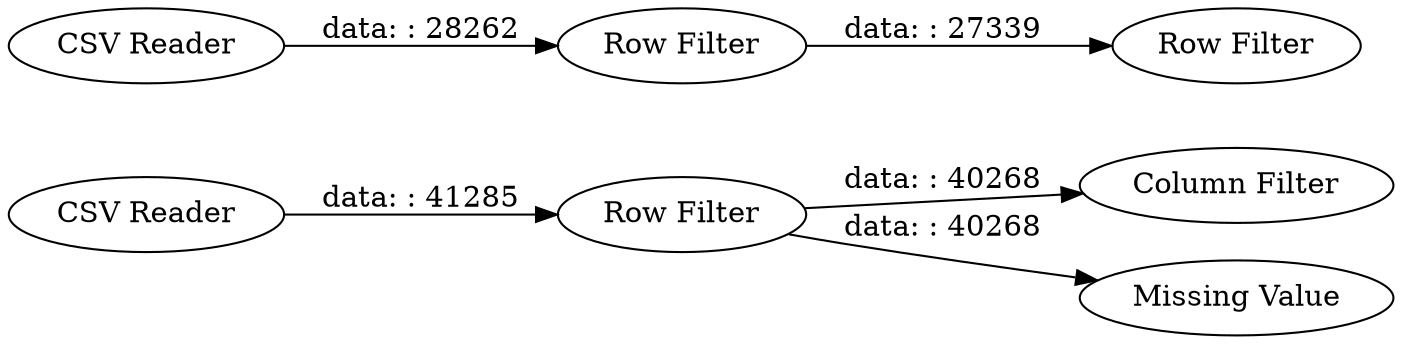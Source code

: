 digraph {
	"-8771874439576868553_1" [label="CSV Reader"]
	"-8771874439576868553_4" [label="Column Filter"]
	"-8771874439576868553_3" [label="Row Filter"]
	"-8771874439576868553_2" [label="CSV Reader"]
	"-8771874439576868553_7" [label="Row Filter"]
	"-8771874439576868553_6" [label="Missing Value"]
	"-8771874439576868553_8" [label="Row Filter"]
	"-8771874439576868553_3" -> "-8771874439576868553_4" [label="data: : 40268"]
	"-8771874439576868553_3" -> "-8771874439576868553_6" [label="data: : 40268"]
	"-8771874439576868553_7" -> "-8771874439576868553_8" [label="data: : 27339"]
	"-8771874439576868553_1" -> "-8771874439576868553_3" [label="data: : 41285"]
	"-8771874439576868553_2" -> "-8771874439576868553_7" [label="data: : 28262"]
	rankdir=LR
}
